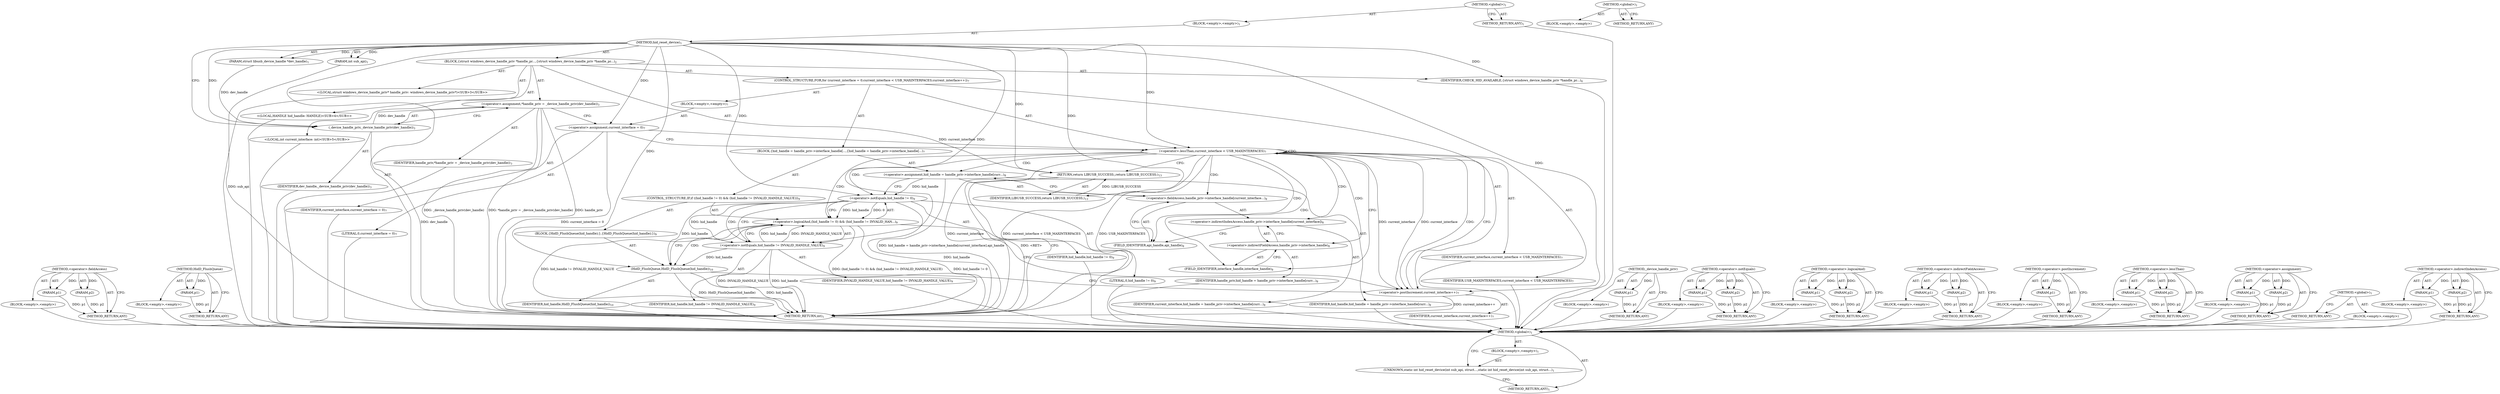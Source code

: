 digraph "&lt;global&gt;" {
vulnerable_94 [label=<(METHOD,&lt;operator&gt;.fieldAccess)>];
vulnerable_95 [label=<(PARAM,p1)>];
vulnerable_96 [label=<(PARAM,p2)>];
vulnerable_97 [label=<(BLOCK,&lt;empty&gt;,&lt;empty&gt;)>];
vulnerable_98 [label=<(METHOD_RETURN,ANY)>];
vulnerable_119 [label=<(METHOD,HidD_FlushQueue)>];
vulnerable_120 [label=<(PARAM,p1)>];
vulnerable_121 [label=<(BLOCK,&lt;empty&gt;,&lt;empty&gt;)>];
vulnerable_122 [label=<(METHOD_RETURN,ANY)>];
vulnerable_6 [label=<(METHOD,&lt;global&gt;)<SUB>1</SUB>>];
vulnerable_7 [label=<(BLOCK,&lt;empty&gt;,&lt;empty&gt;)<SUB>1</SUB>>];
vulnerable_8 [label=<(METHOD,hid_reset_device)<SUB>1</SUB>>];
vulnerable_9 [label=<(PARAM,int sub_api)<SUB>1</SUB>>];
vulnerable_10 [label=<(PARAM,struct libusb_device_handle *dev_handle)<SUB>1</SUB>>];
vulnerable_11 [label=<(BLOCK,{
	struct windows_device_handle_priv *handle_pr...,{
	struct windows_device_handle_priv *handle_pr...)<SUB>2</SUB>>];
vulnerable_12 [label="<(LOCAL,struct windows_device_handle_priv* handle_priv: windows_device_handle_priv*)<SUB>3</SUB>>"];
vulnerable_13 [label=<(&lt;operator&gt;.assignment,*handle_priv = _device_handle_priv(dev_handle))<SUB>3</SUB>>];
vulnerable_14 [label=<(IDENTIFIER,handle_priv,*handle_priv = _device_handle_priv(dev_handle))<SUB>3</SUB>>];
vulnerable_15 [label=<(_device_handle_priv,_device_handle_priv(dev_handle))<SUB>3</SUB>>];
vulnerable_16 [label=<(IDENTIFIER,dev_handle,_device_handle_priv(dev_handle))<SUB>3</SUB>>];
vulnerable_17 [label="<(LOCAL,HANDLE hid_handle: HANDLE)<SUB>4</SUB>>"];
vulnerable_18 [label="<(LOCAL,int current_interface: int)<SUB>5</SUB>>"];
vulnerable_19 [label=<(IDENTIFIER,CHECK_HID_AVAILABLE,{
	struct windows_device_handle_priv *handle_pr...)<SUB>6</SUB>>];
vulnerable_20 [label=<(CONTROL_STRUCTURE,FOR,for (current_interface = 0;current_interface &lt; USB_MAXINTERFACES;current_interface++))<SUB>7</SUB>>];
vulnerable_21 [label=<(BLOCK,&lt;empty&gt;,&lt;empty&gt;)<SUB>7</SUB>>];
vulnerable_22 [label=<(&lt;operator&gt;.assignment,current_interface = 0)<SUB>7</SUB>>];
vulnerable_23 [label=<(IDENTIFIER,current_interface,current_interface = 0)<SUB>7</SUB>>];
vulnerable_24 [label=<(LITERAL,0,current_interface = 0)<SUB>7</SUB>>];
vulnerable_25 [label=<(&lt;operator&gt;.lessThan,current_interface &lt; USB_MAXINTERFACES)<SUB>7</SUB>>];
vulnerable_26 [label=<(IDENTIFIER,current_interface,current_interface &lt; USB_MAXINTERFACES)<SUB>7</SUB>>];
vulnerable_27 [label=<(IDENTIFIER,USB_MAXINTERFACES,current_interface &lt; USB_MAXINTERFACES)<SUB>7</SUB>>];
vulnerable_28 [label=<(&lt;operator&gt;.postIncrement,current_interface++)<SUB>7</SUB>>];
vulnerable_29 [label=<(IDENTIFIER,current_interface,current_interface++)<SUB>7</SUB>>];
vulnerable_30 [label=<(BLOCK,{
		hid_handle = handle_priv-&gt;interface_handle[...,{
		hid_handle = handle_priv-&gt;interface_handle[...)<SUB>7</SUB>>];
vulnerable_31 [label=<(&lt;operator&gt;.assignment,hid_handle = handle_priv-&gt;interface_handle[curr...)<SUB>8</SUB>>];
vulnerable_32 [label=<(IDENTIFIER,hid_handle,hid_handle = handle_priv-&gt;interface_handle[curr...)<SUB>8</SUB>>];
vulnerable_33 [label=<(&lt;operator&gt;.fieldAccess,handle_priv-&gt;interface_handle[current_interface...)<SUB>8</SUB>>];
vulnerable_34 [label=<(&lt;operator&gt;.indirectIndexAccess,handle_priv-&gt;interface_handle[current_interface])<SUB>8</SUB>>];
vulnerable_35 [label=<(&lt;operator&gt;.indirectFieldAccess,handle_priv-&gt;interface_handle)<SUB>8</SUB>>];
vulnerable_36 [label=<(IDENTIFIER,handle_priv,hid_handle = handle_priv-&gt;interface_handle[curr...)<SUB>8</SUB>>];
vulnerable_37 [label=<(FIELD_IDENTIFIER,interface_handle,interface_handle)<SUB>8</SUB>>];
vulnerable_38 [label=<(IDENTIFIER,current_interface,hid_handle = handle_priv-&gt;interface_handle[curr...)<SUB>8</SUB>>];
vulnerable_39 [label=<(FIELD_IDENTIFIER,api_handle,api_handle)<SUB>8</SUB>>];
vulnerable_40 [label=<(CONTROL_STRUCTURE,IF,if ((hid_handle != 0) &amp;&amp; (hid_handle != INVALID_HANDLE_VALUE)))<SUB>9</SUB>>];
vulnerable_41 [label=<(&lt;operator&gt;.logicalAnd,(hid_handle != 0) &amp;&amp; (hid_handle != INVALID_HAN...)<SUB>9</SUB>>];
vulnerable_42 [label=<(&lt;operator&gt;.notEquals,hid_handle != 0)<SUB>9</SUB>>];
vulnerable_43 [label=<(IDENTIFIER,hid_handle,hid_handle != 0)<SUB>9</SUB>>];
vulnerable_44 [label=<(LITERAL,0,hid_handle != 0)<SUB>9</SUB>>];
vulnerable_45 [label=<(&lt;operator&gt;.notEquals,hid_handle != INVALID_HANDLE_VALUE)<SUB>9</SUB>>];
vulnerable_46 [label=<(IDENTIFIER,hid_handle,hid_handle != INVALID_HANDLE_VALUE)<SUB>9</SUB>>];
vulnerable_47 [label=<(IDENTIFIER,INVALID_HANDLE_VALUE,hid_handle != INVALID_HANDLE_VALUE)<SUB>9</SUB>>];
vulnerable_48 [label=<(BLOCK,{
			HidD_FlushQueue(hid_handle);
		},{
			HidD_FlushQueue(hid_handle);
		})<SUB>9</SUB>>];
vulnerable_49 [label=<(HidD_FlushQueue,HidD_FlushQueue(hid_handle))<SUB>10</SUB>>];
vulnerable_50 [label=<(IDENTIFIER,hid_handle,HidD_FlushQueue(hid_handle))<SUB>10</SUB>>];
vulnerable_51 [label=<(RETURN,return LIBUSB_SUCCESS;,return LIBUSB_SUCCESS;)<SUB>13</SUB>>];
vulnerable_52 [label=<(IDENTIFIER,LIBUSB_SUCCESS,return LIBUSB_SUCCESS;)<SUB>13</SUB>>];
vulnerable_53 [label=<(METHOD_RETURN,int)<SUB>1</SUB>>];
vulnerable_55 [label=<(METHOD_RETURN,ANY)<SUB>1</SUB>>];
vulnerable_81 [label=<(METHOD,_device_handle_priv)>];
vulnerable_82 [label=<(PARAM,p1)>];
vulnerable_83 [label=<(BLOCK,&lt;empty&gt;,&lt;empty&gt;)>];
vulnerable_84 [label=<(METHOD_RETURN,ANY)>];
vulnerable_114 [label=<(METHOD,&lt;operator&gt;.notEquals)>];
vulnerable_115 [label=<(PARAM,p1)>];
vulnerable_116 [label=<(PARAM,p2)>];
vulnerable_117 [label=<(BLOCK,&lt;empty&gt;,&lt;empty&gt;)>];
vulnerable_118 [label=<(METHOD_RETURN,ANY)>];
vulnerable_109 [label=<(METHOD,&lt;operator&gt;.logicalAnd)>];
vulnerable_110 [label=<(PARAM,p1)>];
vulnerable_111 [label=<(PARAM,p2)>];
vulnerable_112 [label=<(BLOCK,&lt;empty&gt;,&lt;empty&gt;)>];
vulnerable_113 [label=<(METHOD_RETURN,ANY)>];
vulnerable_104 [label=<(METHOD,&lt;operator&gt;.indirectFieldAccess)>];
vulnerable_105 [label=<(PARAM,p1)>];
vulnerable_106 [label=<(PARAM,p2)>];
vulnerable_107 [label=<(BLOCK,&lt;empty&gt;,&lt;empty&gt;)>];
vulnerable_108 [label=<(METHOD_RETURN,ANY)>];
vulnerable_90 [label=<(METHOD,&lt;operator&gt;.postIncrement)>];
vulnerable_91 [label=<(PARAM,p1)>];
vulnerable_92 [label=<(BLOCK,&lt;empty&gt;,&lt;empty&gt;)>];
vulnerable_93 [label=<(METHOD_RETURN,ANY)>];
vulnerable_85 [label=<(METHOD,&lt;operator&gt;.lessThan)>];
vulnerable_86 [label=<(PARAM,p1)>];
vulnerable_87 [label=<(PARAM,p2)>];
vulnerable_88 [label=<(BLOCK,&lt;empty&gt;,&lt;empty&gt;)>];
vulnerable_89 [label=<(METHOD_RETURN,ANY)>];
vulnerable_76 [label=<(METHOD,&lt;operator&gt;.assignment)>];
vulnerable_77 [label=<(PARAM,p1)>];
vulnerable_78 [label=<(PARAM,p2)>];
vulnerable_79 [label=<(BLOCK,&lt;empty&gt;,&lt;empty&gt;)>];
vulnerable_80 [label=<(METHOD_RETURN,ANY)>];
vulnerable_70 [label=<(METHOD,&lt;global&gt;)<SUB>1</SUB>>];
vulnerable_71 [label=<(BLOCK,&lt;empty&gt;,&lt;empty&gt;)>];
vulnerable_72 [label=<(METHOD_RETURN,ANY)>];
vulnerable_99 [label=<(METHOD,&lt;operator&gt;.indirectIndexAccess)>];
vulnerable_100 [label=<(PARAM,p1)>];
vulnerable_101 [label=<(PARAM,p2)>];
vulnerable_102 [label=<(BLOCK,&lt;empty&gt;,&lt;empty&gt;)>];
vulnerable_103 [label=<(METHOD_RETURN,ANY)>];
fixed_6 [label=<(METHOD,&lt;global&gt;)<SUB>1</SUB>>];
fixed_7 [label=<(BLOCK,&lt;empty&gt;,&lt;empty&gt;)<SUB>1</SUB>>];
fixed_8 [label=<(UNKNOWN,static int hid_reset_device(int sub_api, struct...,static int hid_reset_device(int sub_api, struct...)<SUB>1</SUB>>];
fixed_9 [label=<(METHOD_RETURN,ANY)<SUB>1</SUB>>];
fixed_14 [label=<(METHOD,&lt;global&gt;)<SUB>1</SUB>>];
fixed_15 [label=<(BLOCK,&lt;empty&gt;,&lt;empty&gt;)>];
fixed_16 [label=<(METHOD_RETURN,ANY)>];
vulnerable_94 -> vulnerable_95  [key=0, label="AST: "];
vulnerable_94 -> vulnerable_95  [key=1, label="DDG: "];
vulnerable_94 -> vulnerable_97  [key=0, label="AST: "];
vulnerable_94 -> vulnerable_96  [key=0, label="AST: "];
vulnerable_94 -> vulnerable_96  [key=1, label="DDG: "];
vulnerable_94 -> vulnerable_98  [key=0, label="AST: "];
vulnerable_94 -> vulnerable_98  [key=1, label="CFG: "];
vulnerable_95 -> vulnerable_98  [key=0, label="DDG: p1"];
vulnerable_96 -> vulnerable_98  [key=0, label="DDG: p2"];
vulnerable_97 -> fixed_6  [key=0];
vulnerable_98 -> fixed_6  [key=0];
vulnerable_119 -> vulnerable_120  [key=0, label="AST: "];
vulnerable_119 -> vulnerable_120  [key=1, label="DDG: "];
vulnerable_119 -> vulnerable_121  [key=0, label="AST: "];
vulnerable_119 -> vulnerable_122  [key=0, label="AST: "];
vulnerable_119 -> vulnerable_122  [key=1, label="CFG: "];
vulnerable_120 -> vulnerable_122  [key=0, label="DDG: p1"];
vulnerable_121 -> fixed_6  [key=0];
vulnerable_122 -> fixed_6  [key=0];
vulnerable_6 -> vulnerable_7  [key=0, label="AST: "];
vulnerable_6 -> vulnerable_55  [key=0, label="AST: "];
vulnerable_6 -> vulnerable_55  [key=1, label="CFG: "];
vulnerable_7 -> vulnerable_8  [key=0, label="AST: "];
vulnerable_8 -> vulnerable_9  [key=0, label="AST: "];
vulnerable_8 -> vulnerable_9  [key=1, label="DDG: "];
vulnerable_8 -> vulnerable_10  [key=0, label="AST: "];
vulnerable_8 -> vulnerable_10  [key=1, label="DDG: "];
vulnerable_8 -> vulnerable_11  [key=0, label="AST: "];
vulnerable_8 -> vulnerable_53  [key=0, label="AST: "];
vulnerable_8 -> vulnerable_15  [key=0, label="CFG: "];
vulnerable_8 -> vulnerable_15  [key=1, label="DDG: "];
vulnerable_8 -> vulnerable_19  [key=0, label="DDG: "];
vulnerable_8 -> vulnerable_51  [key=0, label="DDG: "];
vulnerable_8 -> vulnerable_52  [key=0, label="DDG: "];
vulnerable_8 -> vulnerable_22  [key=0, label="DDG: "];
vulnerable_8 -> vulnerable_25  [key=0, label="DDG: "];
vulnerable_8 -> vulnerable_28  [key=0, label="DDG: "];
vulnerable_8 -> vulnerable_42  [key=0, label="DDG: "];
vulnerable_8 -> vulnerable_45  [key=0, label="DDG: "];
vulnerable_8 -> vulnerable_49  [key=0, label="DDG: "];
vulnerable_9 -> vulnerable_53  [key=0, label="DDG: sub_api"];
vulnerable_10 -> vulnerable_15  [key=0, label="DDG: dev_handle"];
vulnerable_11 -> vulnerable_12  [key=0, label="AST: "];
vulnerable_11 -> vulnerable_13  [key=0, label="AST: "];
vulnerable_11 -> vulnerable_17  [key=0, label="AST: "];
vulnerable_11 -> vulnerable_18  [key=0, label="AST: "];
vulnerable_11 -> vulnerable_19  [key=0, label="AST: "];
vulnerable_11 -> vulnerable_20  [key=0, label="AST: "];
vulnerable_11 -> vulnerable_51  [key=0, label="AST: "];
vulnerable_12 -> fixed_6  [key=0];
vulnerable_13 -> vulnerable_14  [key=0, label="AST: "];
vulnerable_13 -> vulnerable_15  [key=0, label="AST: "];
vulnerable_13 -> vulnerable_22  [key=0, label="CFG: "];
vulnerable_13 -> vulnerable_53  [key=0, label="DDG: handle_priv"];
vulnerable_13 -> vulnerable_53  [key=1, label="DDG: _device_handle_priv(dev_handle)"];
vulnerable_13 -> vulnerable_53  [key=2, label="DDG: *handle_priv = _device_handle_priv(dev_handle)"];
vulnerable_14 -> fixed_6  [key=0];
vulnerable_15 -> vulnerable_16  [key=0, label="AST: "];
vulnerable_15 -> vulnerable_13  [key=0, label="CFG: "];
vulnerable_15 -> vulnerable_13  [key=1, label="DDG: dev_handle"];
vulnerable_15 -> vulnerable_53  [key=0, label="DDG: dev_handle"];
vulnerable_16 -> fixed_6  [key=0];
vulnerable_17 -> fixed_6  [key=0];
vulnerable_18 -> fixed_6  [key=0];
vulnerable_19 -> fixed_6  [key=0];
vulnerable_20 -> vulnerable_21  [key=0, label="AST: "];
vulnerable_20 -> vulnerable_25  [key=0, label="AST: "];
vulnerable_20 -> vulnerable_28  [key=0, label="AST: "];
vulnerable_20 -> vulnerable_30  [key=0, label="AST: "];
vulnerable_21 -> vulnerable_22  [key=0, label="AST: "];
vulnerable_22 -> vulnerable_23  [key=0, label="AST: "];
vulnerable_22 -> vulnerable_24  [key=0, label="AST: "];
vulnerable_22 -> vulnerable_25  [key=0, label="CFG: "];
vulnerable_22 -> vulnerable_25  [key=1, label="DDG: current_interface"];
vulnerable_22 -> vulnerable_53  [key=0, label="DDG: current_interface = 0"];
vulnerable_23 -> fixed_6  [key=0];
vulnerable_24 -> fixed_6  [key=0];
vulnerable_25 -> vulnerable_26  [key=0, label="AST: "];
vulnerable_25 -> vulnerable_27  [key=0, label="AST: "];
vulnerable_25 -> vulnerable_37  [key=0, label="CFG: "];
vulnerable_25 -> vulnerable_37  [key=1, label="CDG: "];
vulnerable_25 -> vulnerable_51  [key=0, label="CFG: "];
vulnerable_25 -> vulnerable_53  [key=0, label="DDG: current_interface"];
vulnerable_25 -> vulnerable_53  [key=1, label="DDG: current_interface &lt; USB_MAXINTERFACES"];
vulnerable_25 -> vulnerable_53  [key=2, label="DDG: USB_MAXINTERFACES"];
vulnerable_25 -> vulnerable_28  [key=0, label="DDG: current_interface"];
vulnerable_25 -> vulnerable_28  [key=1, label="CDG: "];
vulnerable_25 -> vulnerable_34  [key=0, label="CDG: "];
vulnerable_25 -> vulnerable_33  [key=0, label="CDG: "];
vulnerable_25 -> vulnerable_42  [key=0, label="CDG: "];
vulnerable_25 -> vulnerable_35  [key=0, label="CDG: "];
vulnerable_25 -> vulnerable_25  [key=0, label="CDG: "];
vulnerable_25 -> vulnerable_41  [key=0, label="CDG: "];
vulnerable_25 -> vulnerable_39  [key=0, label="CDG: "];
vulnerable_25 -> vulnerable_31  [key=0, label="CDG: "];
vulnerable_26 -> fixed_6  [key=0];
vulnerable_27 -> fixed_6  [key=0];
vulnerable_28 -> vulnerable_29  [key=0, label="AST: "];
vulnerable_28 -> vulnerable_25  [key=0, label="CFG: "];
vulnerable_28 -> vulnerable_25  [key=1, label="DDG: current_interface"];
vulnerable_28 -> vulnerable_53  [key=0, label="DDG: current_interface++"];
vulnerable_29 -> fixed_6  [key=0];
vulnerable_30 -> vulnerable_31  [key=0, label="AST: "];
vulnerable_30 -> vulnerable_40  [key=0, label="AST: "];
vulnerable_31 -> vulnerable_32  [key=0, label="AST: "];
vulnerable_31 -> vulnerable_33  [key=0, label="AST: "];
vulnerable_31 -> vulnerable_42  [key=0, label="CFG: "];
vulnerable_31 -> vulnerable_42  [key=1, label="DDG: hid_handle"];
vulnerable_31 -> vulnerable_53  [key=0, label="DDG: hid_handle = handle_priv-&gt;interface_handle[current_interface].api_handle"];
vulnerable_32 -> fixed_6  [key=0];
vulnerable_33 -> vulnerable_34  [key=0, label="AST: "];
vulnerable_33 -> vulnerable_39  [key=0, label="AST: "];
vulnerable_33 -> vulnerable_31  [key=0, label="CFG: "];
vulnerable_34 -> vulnerable_35  [key=0, label="AST: "];
vulnerable_34 -> vulnerable_38  [key=0, label="AST: "];
vulnerable_34 -> vulnerable_39  [key=0, label="CFG: "];
vulnerable_35 -> vulnerable_36  [key=0, label="AST: "];
vulnerable_35 -> vulnerable_37  [key=0, label="AST: "];
vulnerable_35 -> vulnerable_34  [key=0, label="CFG: "];
vulnerable_36 -> fixed_6  [key=0];
vulnerable_37 -> vulnerable_35  [key=0, label="CFG: "];
vulnerable_38 -> fixed_6  [key=0];
vulnerable_39 -> vulnerable_33  [key=0, label="CFG: "];
vulnerable_40 -> vulnerable_41  [key=0, label="AST: "];
vulnerable_40 -> vulnerable_48  [key=0, label="AST: "];
vulnerable_41 -> vulnerable_42  [key=0, label="AST: "];
vulnerable_41 -> vulnerable_45  [key=0, label="AST: "];
vulnerable_41 -> vulnerable_49  [key=0, label="CFG: "];
vulnerable_41 -> vulnerable_49  [key=1, label="CDG: "];
vulnerable_41 -> vulnerable_28  [key=0, label="CFG: "];
vulnerable_41 -> vulnerable_53  [key=0, label="DDG: hid_handle != 0"];
vulnerable_41 -> vulnerable_53  [key=1, label="DDG: hid_handle != INVALID_HANDLE_VALUE"];
vulnerable_41 -> vulnerable_53  [key=2, label="DDG: (hid_handle != 0) &amp;&amp; (hid_handle != INVALID_HANDLE_VALUE)"];
vulnerable_42 -> vulnerable_43  [key=0, label="AST: "];
vulnerable_42 -> vulnerable_44  [key=0, label="AST: "];
vulnerable_42 -> vulnerable_41  [key=0, label="CFG: "];
vulnerable_42 -> vulnerable_41  [key=1, label="DDG: hid_handle"];
vulnerable_42 -> vulnerable_41  [key=2, label="DDG: 0"];
vulnerable_42 -> vulnerable_45  [key=0, label="CFG: "];
vulnerable_42 -> vulnerable_45  [key=1, label="DDG: hid_handle"];
vulnerable_42 -> vulnerable_45  [key=2, label="CDG: "];
vulnerable_42 -> vulnerable_53  [key=0, label="DDG: hid_handle"];
vulnerable_42 -> vulnerable_49  [key=0, label="DDG: hid_handle"];
vulnerable_43 -> fixed_6  [key=0];
vulnerable_44 -> fixed_6  [key=0];
vulnerable_45 -> vulnerable_46  [key=0, label="AST: "];
vulnerable_45 -> vulnerable_47  [key=0, label="AST: "];
vulnerable_45 -> vulnerable_41  [key=0, label="CFG: "];
vulnerable_45 -> vulnerable_41  [key=1, label="DDG: hid_handle"];
vulnerable_45 -> vulnerable_41  [key=2, label="DDG: INVALID_HANDLE_VALUE"];
vulnerable_45 -> vulnerable_53  [key=0, label="DDG: hid_handle"];
vulnerable_45 -> vulnerable_53  [key=1, label="DDG: INVALID_HANDLE_VALUE"];
vulnerable_45 -> vulnerable_49  [key=0, label="DDG: hid_handle"];
vulnerable_46 -> fixed_6  [key=0];
vulnerable_47 -> fixed_6  [key=0];
vulnerable_48 -> vulnerable_49  [key=0, label="AST: "];
vulnerable_49 -> vulnerable_50  [key=0, label="AST: "];
vulnerable_49 -> vulnerable_28  [key=0, label="CFG: "];
vulnerable_49 -> vulnerable_53  [key=0, label="DDG: hid_handle"];
vulnerable_49 -> vulnerable_53  [key=1, label="DDG: HidD_FlushQueue(hid_handle)"];
vulnerable_50 -> fixed_6  [key=0];
vulnerable_51 -> vulnerable_52  [key=0, label="AST: "];
vulnerable_51 -> vulnerable_53  [key=0, label="CFG: "];
vulnerable_51 -> vulnerable_53  [key=1, label="DDG: &lt;RET&gt;"];
vulnerable_52 -> vulnerable_51  [key=0, label="DDG: LIBUSB_SUCCESS"];
vulnerable_53 -> fixed_6  [key=0];
vulnerable_55 -> fixed_6  [key=0];
vulnerable_81 -> vulnerable_82  [key=0, label="AST: "];
vulnerable_81 -> vulnerable_82  [key=1, label="DDG: "];
vulnerable_81 -> vulnerable_83  [key=0, label="AST: "];
vulnerable_81 -> vulnerable_84  [key=0, label="AST: "];
vulnerable_81 -> vulnerable_84  [key=1, label="CFG: "];
vulnerable_82 -> vulnerable_84  [key=0, label="DDG: p1"];
vulnerable_83 -> fixed_6  [key=0];
vulnerable_84 -> fixed_6  [key=0];
vulnerable_114 -> vulnerable_115  [key=0, label="AST: "];
vulnerable_114 -> vulnerable_115  [key=1, label="DDG: "];
vulnerable_114 -> vulnerable_117  [key=0, label="AST: "];
vulnerable_114 -> vulnerable_116  [key=0, label="AST: "];
vulnerable_114 -> vulnerable_116  [key=1, label="DDG: "];
vulnerable_114 -> vulnerable_118  [key=0, label="AST: "];
vulnerable_114 -> vulnerable_118  [key=1, label="CFG: "];
vulnerable_115 -> vulnerable_118  [key=0, label="DDG: p1"];
vulnerable_116 -> vulnerable_118  [key=0, label="DDG: p2"];
vulnerable_117 -> fixed_6  [key=0];
vulnerable_118 -> fixed_6  [key=0];
vulnerable_109 -> vulnerable_110  [key=0, label="AST: "];
vulnerable_109 -> vulnerable_110  [key=1, label="DDG: "];
vulnerable_109 -> vulnerable_112  [key=0, label="AST: "];
vulnerable_109 -> vulnerable_111  [key=0, label="AST: "];
vulnerable_109 -> vulnerable_111  [key=1, label="DDG: "];
vulnerable_109 -> vulnerable_113  [key=0, label="AST: "];
vulnerable_109 -> vulnerable_113  [key=1, label="CFG: "];
vulnerable_110 -> vulnerable_113  [key=0, label="DDG: p1"];
vulnerable_111 -> vulnerable_113  [key=0, label="DDG: p2"];
vulnerable_112 -> fixed_6  [key=0];
vulnerable_113 -> fixed_6  [key=0];
vulnerable_104 -> vulnerable_105  [key=0, label="AST: "];
vulnerable_104 -> vulnerable_105  [key=1, label="DDG: "];
vulnerable_104 -> vulnerable_107  [key=0, label="AST: "];
vulnerable_104 -> vulnerable_106  [key=0, label="AST: "];
vulnerable_104 -> vulnerable_106  [key=1, label="DDG: "];
vulnerable_104 -> vulnerable_108  [key=0, label="AST: "];
vulnerable_104 -> vulnerable_108  [key=1, label="CFG: "];
vulnerable_105 -> vulnerable_108  [key=0, label="DDG: p1"];
vulnerable_106 -> vulnerable_108  [key=0, label="DDG: p2"];
vulnerable_107 -> fixed_6  [key=0];
vulnerable_108 -> fixed_6  [key=0];
vulnerable_90 -> vulnerable_91  [key=0, label="AST: "];
vulnerable_90 -> vulnerable_91  [key=1, label="DDG: "];
vulnerable_90 -> vulnerable_92  [key=0, label="AST: "];
vulnerable_90 -> vulnerable_93  [key=0, label="AST: "];
vulnerable_90 -> vulnerable_93  [key=1, label="CFG: "];
vulnerable_91 -> vulnerable_93  [key=0, label="DDG: p1"];
vulnerable_92 -> fixed_6  [key=0];
vulnerable_93 -> fixed_6  [key=0];
vulnerable_85 -> vulnerable_86  [key=0, label="AST: "];
vulnerable_85 -> vulnerable_86  [key=1, label="DDG: "];
vulnerable_85 -> vulnerable_88  [key=0, label="AST: "];
vulnerable_85 -> vulnerable_87  [key=0, label="AST: "];
vulnerable_85 -> vulnerable_87  [key=1, label="DDG: "];
vulnerable_85 -> vulnerable_89  [key=0, label="AST: "];
vulnerable_85 -> vulnerable_89  [key=1, label="CFG: "];
vulnerable_86 -> vulnerable_89  [key=0, label="DDG: p1"];
vulnerable_87 -> vulnerable_89  [key=0, label="DDG: p2"];
vulnerable_88 -> fixed_6  [key=0];
vulnerable_89 -> fixed_6  [key=0];
vulnerable_76 -> vulnerable_77  [key=0, label="AST: "];
vulnerable_76 -> vulnerable_77  [key=1, label="DDG: "];
vulnerable_76 -> vulnerable_79  [key=0, label="AST: "];
vulnerable_76 -> vulnerable_78  [key=0, label="AST: "];
vulnerable_76 -> vulnerable_78  [key=1, label="DDG: "];
vulnerable_76 -> vulnerable_80  [key=0, label="AST: "];
vulnerable_76 -> vulnerable_80  [key=1, label="CFG: "];
vulnerable_77 -> vulnerable_80  [key=0, label="DDG: p1"];
vulnerable_78 -> vulnerable_80  [key=0, label="DDG: p2"];
vulnerable_79 -> fixed_6  [key=0];
vulnerable_80 -> fixed_6  [key=0];
vulnerable_70 -> vulnerable_71  [key=0, label="AST: "];
vulnerable_70 -> vulnerable_72  [key=0, label="AST: "];
vulnerable_70 -> vulnerable_72  [key=1, label="CFG: "];
vulnerable_71 -> fixed_6  [key=0];
vulnerable_72 -> fixed_6  [key=0];
vulnerable_99 -> vulnerable_100  [key=0, label="AST: "];
vulnerable_99 -> vulnerable_100  [key=1, label="DDG: "];
vulnerable_99 -> vulnerable_102  [key=0, label="AST: "];
vulnerable_99 -> vulnerable_101  [key=0, label="AST: "];
vulnerable_99 -> vulnerable_101  [key=1, label="DDG: "];
vulnerable_99 -> vulnerable_103  [key=0, label="AST: "];
vulnerable_99 -> vulnerable_103  [key=1, label="CFG: "];
vulnerable_100 -> vulnerable_103  [key=0, label="DDG: p1"];
vulnerable_101 -> vulnerable_103  [key=0, label="DDG: p2"];
vulnerable_102 -> fixed_6  [key=0];
vulnerable_103 -> fixed_6  [key=0];
fixed_6 -> fixed_7  [key=0, label="AST: "];
fixed_6 -> fixed_9  [key=0, label="AST: "];
fixed_6 -> fixed_8  [key=0, label="CFG: "];
fixed_7 -> fixed_8  [key=0, label="AST: "];
fixed_8 -> fixed_9  [key=0, label="CFG: "];
fixed_14 -> fixed_15  [key=0, label="AST: "];
fixed_14 -> fixed_16  [key=0, label="AST: "];
fixed_14 -> fixed_16  [key=1, label="CFG: "];
}
